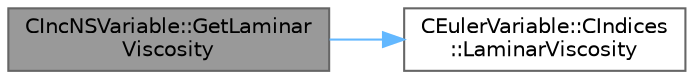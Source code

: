 digraph "CIncNSVariable::GetLaminarViscosity"
{
 // LATEX_PDF_SIZE
  bgcolor="transparent";
  edge [fontname=Helvetica,fontsize=10,labelfontname=Helvetica,labelfontsize=10];
  node [fontname=Helvetica,fontsize=10,shape=box,height=0.2,width=0.4];
  rankdir="LR";
  Node1 [id="Node000001",label="CIncNSVariable::GetLaminar\lViscosity",height=0.2,width=0.4,color="gray40", fillcolor="grey60", style="filled", fontcolor="black",tooltip="Get the laminar viscosity of the flow."];
  Node1 -> Node2 [id="edge1_Node000001_Node000002",color="steelblue1",style="solid",tooltip=" "];
  Node2 [id="Node000002",label="CEulerVariable::CIndices\l::LaminarViscosity",height=0.2,width=0.4,color="grey40", fillcolor="white", style="filled",URL="$structCEulerVariable_1_1CIndices.html#a21cfd47fe7bfb12ae4e0f1de06ee7a39",tooltip=" "];
}
